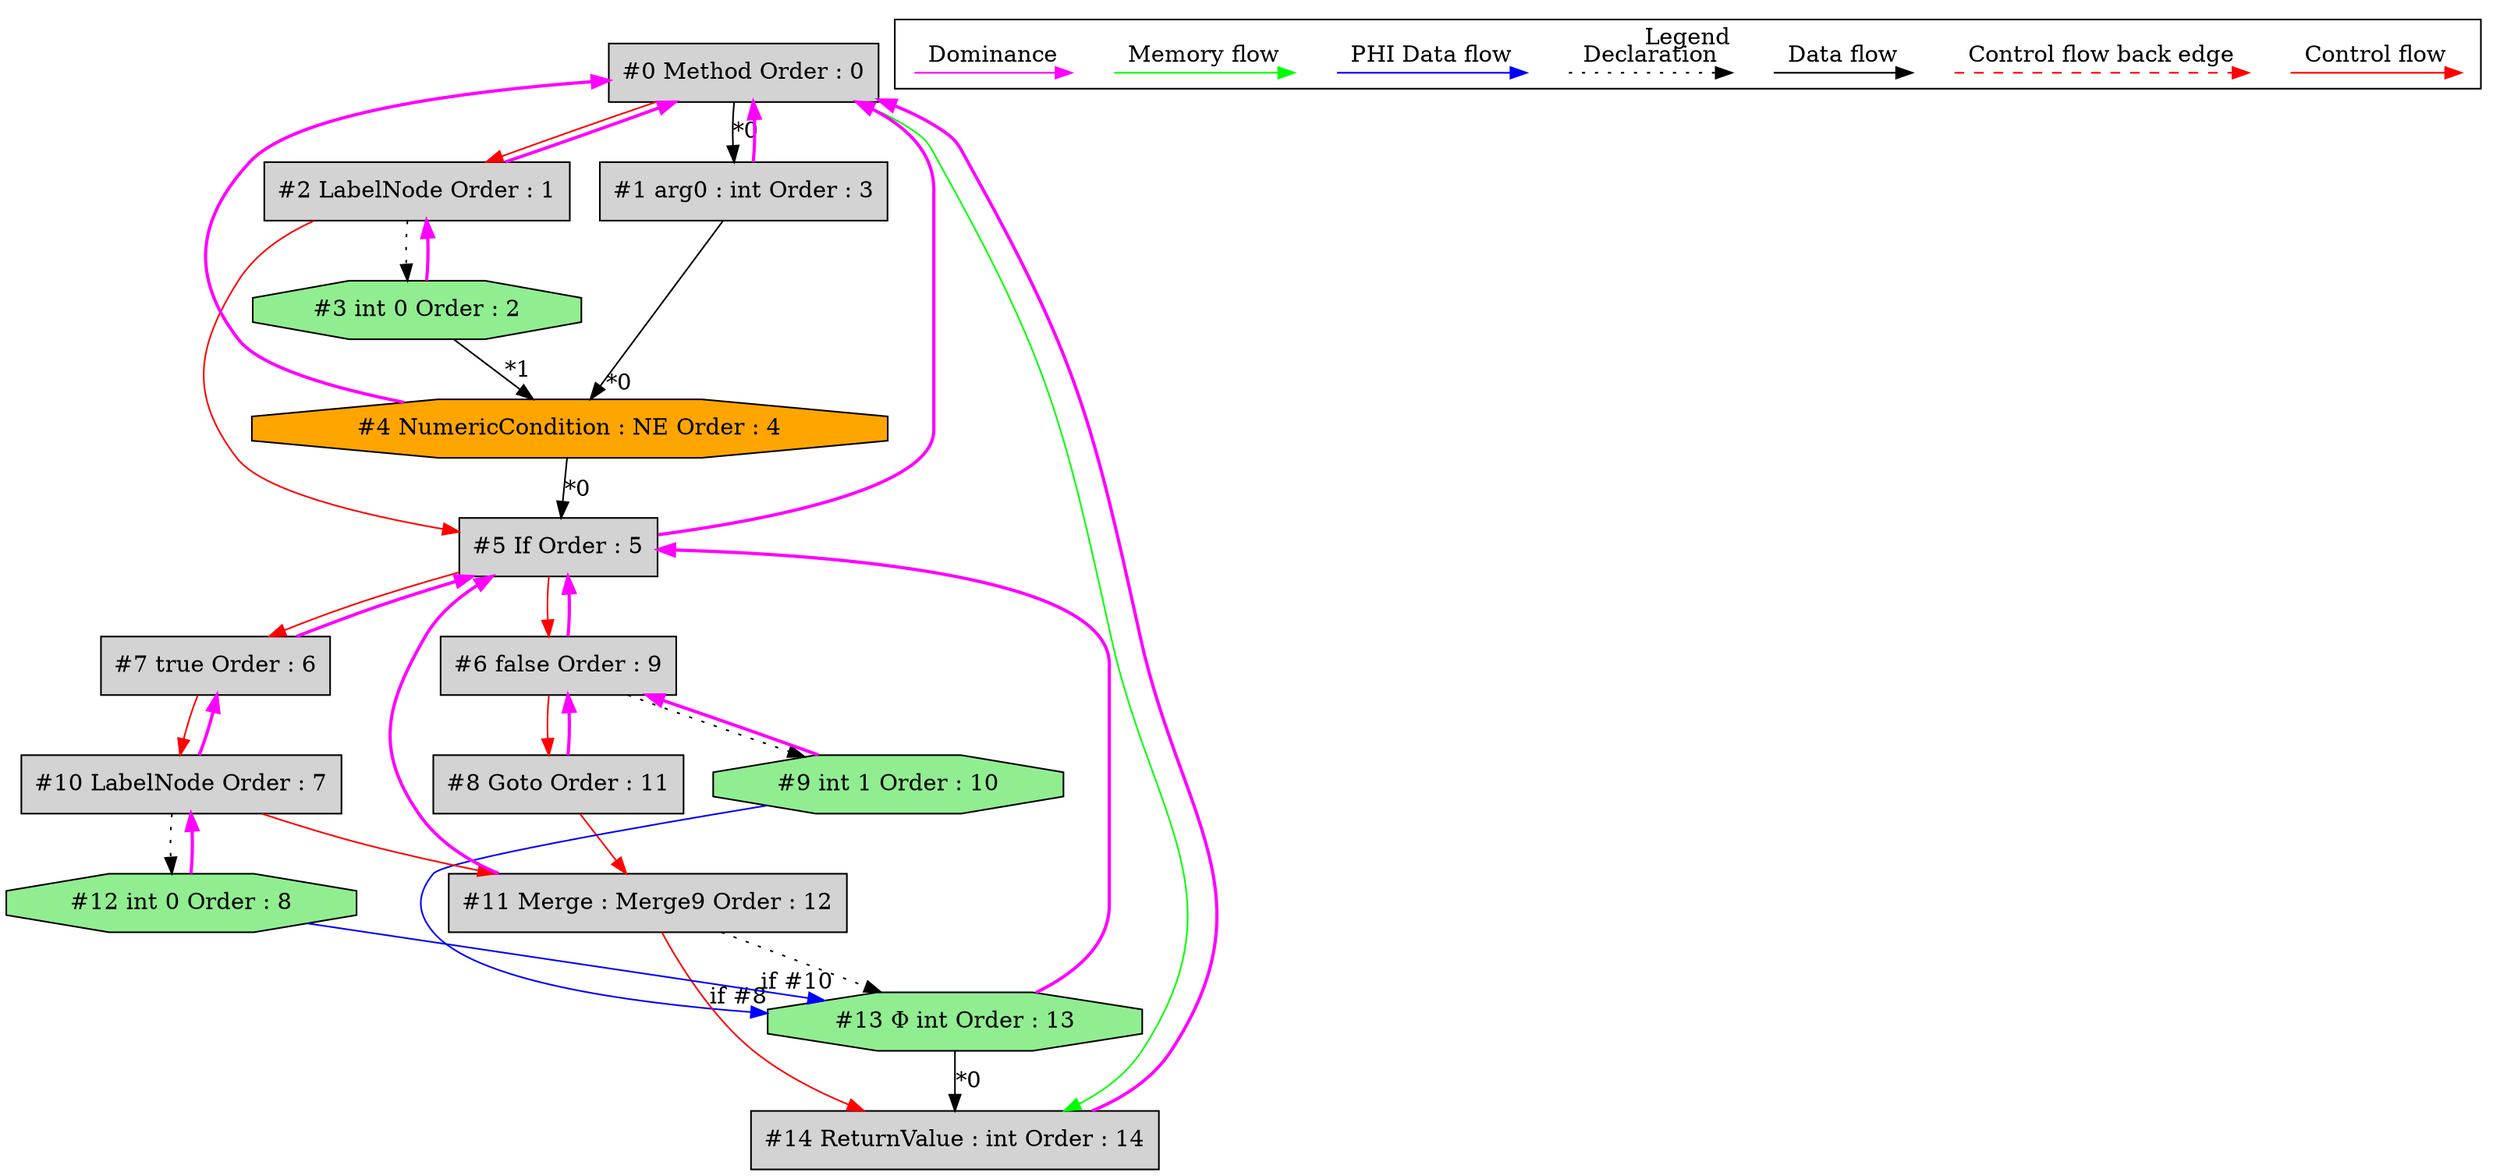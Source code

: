digraph debugoutput {
 ordering="in";
 node0[label="#0 Method Order : 0",shape=box, fillcolor=lightgrey, style=filled];
 node1[label="#1 arg0 : int Order : 3",shape=box, fillcolor=lightgrey, style=filled];
 node1 -> node0[dir="forward" color="fuchsia" penwidth="2"];
 node0 -> node1[headlabel="*0", labeldistance=2];
 node2[label="#2 LabelNode Order : 1",shape=box, fillcolor=lightgrey, style=filled];
 node2 -> node0[dir="forward" color="fuchsia" penwidth="2"];
 node0 -> node2[labeldistance=2, color=red, fontcolor=red];
 node3[label="#3 int 0 Order : 2",shape=octagon, fillcolor=lightgreen, style=filled];
 node3 -> node2[dir="forward" color="fuchsia" penwidth="2"];
 node2 -> node3[style=dotted];
 node4[label="#4 NumericCondition : NE Order : 4",shape=octagon, fillcolor=orange, style=filled];
 node4 -> node0[dir="forward" color="fuchsia" penwidth="2"];
 node1 -> node4[headlabel="*0", labeldistance=2];
 node3 -> node4[headlabel="*1", labeldistance=2];
 node5[label="#5 If Order : 5",shape=box, fillcolor=lightgrey, style=filled];
 node5 -> node0[dir="forward" color="fuchsia" penwidth="2"];
 node4 -> node5[headlabel="*0", labeldistance=2];
 node2 -> node5[labeldistance=2, color=red, fontcolor=red];
 node6[label="#6 false Order : 9",shape=box, fillcolor=lightgrey, style=filled];
 node6 -> node5[dir="forward" color="fuchsia" penwidth="2"];
 node5 -> node6[labeldistance=2, color=red, fontcolor=red];
 node7[label="#7 true Order : 6",shape=box, fillcolor=lightgrey, style=filled];
 node7 -> node5[dir="forward" color="fuchsia" penwidth="2"];
 node5 -> node7[labeldistance=2, color=red, fontcolor=red];
 node8[label="#8 Goto Order : 11",shape=box, fillcolor=lightgrey, style=filled];
 node8 -> node6[dir="forward" color="fuchsia" penwidth="2"];
 node6 -> node8[labeldistance=2, color=red, fontcolor=red];
 node9[label="#9 int 1 Order : 10",shape=octagon, fillcolor=lightgreen, style=filled];
 node9 -> node6[dir="forward" color="fuchsia" penwidth="2"];
 node6 -> node9[style=dotted];
 node10[label="#10 LabelNode Order : 7",shape=box, fillcolor=lightgrey, style=filled];
 node10 -> node7[dir="forward" color="fuchsia" penwidth="2"];
 node7 -> node10[labeldistance=2, color=red, fontcolor=red];
 node11[label="#11 Merge : Merge9 Order : 12",shape=box, fillcolor=lightgrey, style=filled];
 node11 -> node5[dir="forward" color="fuchsia" penwidth="2"];
 node8 -> node11[labeldistance=2, color=red, fontcolor=red];
 node10 -> node11[labeldistance=2, color=red, fontcolor=red];
 node12[label="#12 int 0 Order : 8",shape=octagon, fillcolor=lightgreen, style=filled];
 node12 -> node10[dir="forward" color="fuchsia" penwidth="2"];
 node10 -> node12[style=dotted];
 node13[label="#13 Φ int Order : 13",shape=octagon, fillcolor=lightgreen, style=filled];
 node13 -> node5[dir="forward" color="fuchsia" penwidth="2"];
 node11 -> node13[style=dotted];
 node9 -> node13[headlabel="if #8", labeldistance=2, color=blue, constraint=false];
 node12 -> node13[headlabel="if #10", labeldistance=2, color=blue, constraint=false];
 node14[label="#14 ReturnValue : int Order : 14",shape=box, fillcolor=lightgrey, style=filled];
 node14 -> node0[dir="forward" color="fuchsia" penwidth="2"];
 node13 -> node14[headlabel="*0", labeldistance=2];
 node11 -> node14[labeldistance=2, color=red, fontcolor=red];
 node0 -> node14[labeldistance=2, color=green, constraint=false];
 subgraph cluster_000 {
  label = "Legend";
  node [shape=point]
  {
   rank=same;
   c0 [style = invis];
   c1 [style = invis];
   c2 [style = invis];
   c3 [style = invis];
   d0 [style = invis];
   d1 [style = invis];
   d2 [style = invis];
   d3 [style = invis];
   d4 [style = invis];
   d5 [style = invis];
   d6 [style = invis];
   d7 [style = invis];
   d8 [style = invis];
   d9 [style = invis];
  }
  c0 -> c1 [label="Control flow", style=solid, color=red]
  c2 -> c3 [label="Control flow back edge", style=dashed, color=red]
  d0 -> d1 [label="Data flow"]
  d2 -> d3 [label="Declaration", style=dotted]
  d4 -> d5 [label="PHI Data flow", color=blue]
  d6 -> d7 [label="Memory flow", color=green]
  d8 -> d9 [label="Dominance", color=fuchsia, style=solid]
 }

}
